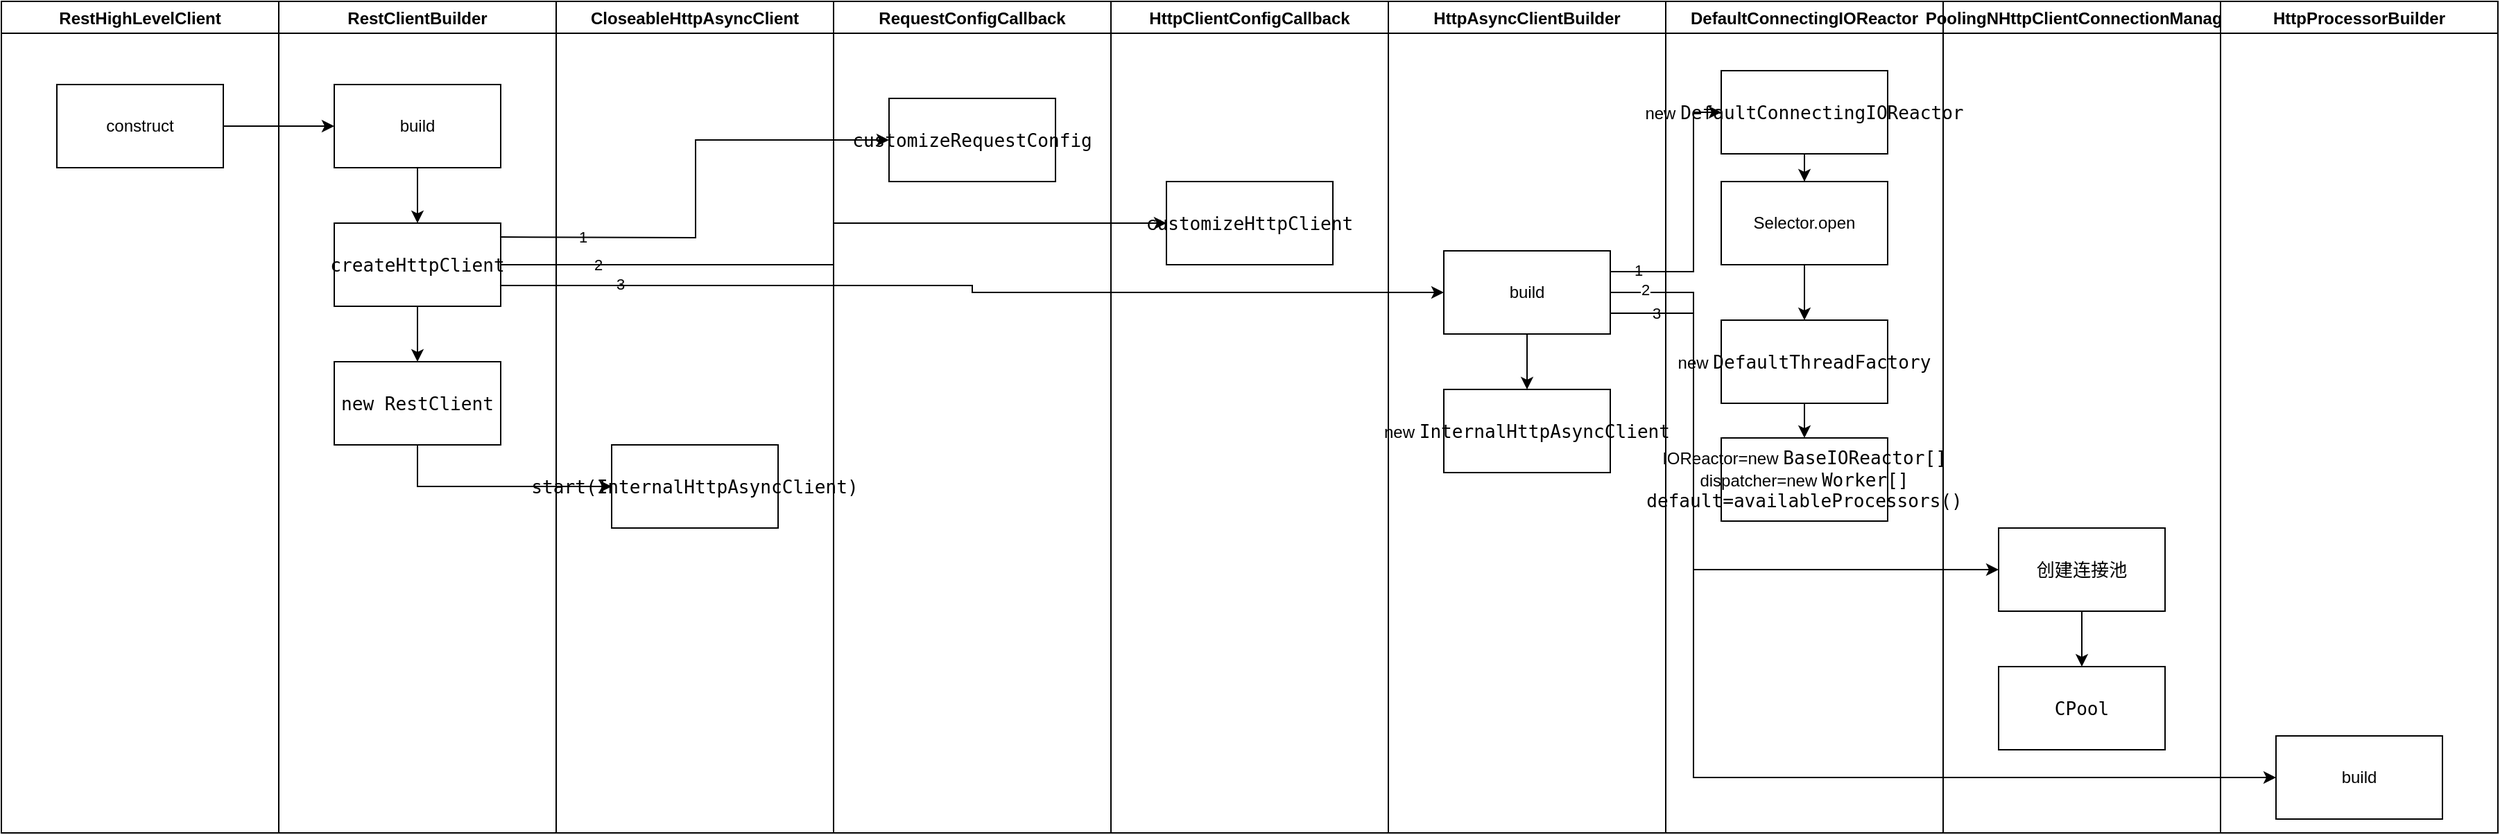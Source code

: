 <mxfile version="18.1.3" type="device"><diagram id="prtHgNgQTEPvFCAcTncT" name="Page-1"><mxGraphModel dx="1072" dy="691" grid="1" gridSize="10" guides="1" tooltips="1" connect="1" arrows="1" fold="1" page="1" pageScale="1" pageWidth="827" pageHeight="1169" math="0" shadow="0"><root><mxCell id="0"/><mxCell id="1" parent="0"/><mxCell id="BS_p1nwbxIsSmmgCfz28-18" value="RestHighLevelClient" style="swimlane;fontColor=default;labelBackgroundColor=none;" vertex="1" parent="1"><mxGeometry x="50" y="90" width="200" height="600" as="geometry"/></mxCell><mxCell id="BS_p1nwbxIsSmmgCfz28-19" value="construct" style="rounded=0;whiteSpace=wrap;html=1;fontColor=default;labelBackgroundColor=none;" vertex="1" parent="BS_p1nwbxIsSmmgCfz28-18"><mxGeometry x="40" y="60" width="120" height="60" as="geometry"/></mxCell><mxCell id="BS_p1nwbxIsSmmgCfz28-20" value="RestClientBuilder" style="swimlane;fontColor=default;labelBackgroundColor=none;" vertex="1" parent="1"><mxGeometry x="250" y="90" width="200" height="600" as="geometry"/></mxCell><mxCell id="BS_p1nwbxIsSmmgCfz28-21" value="build" style="rounded=0;whiteSpace=wrap;html=1;fontColor=default;labelBackgroundColor=none;" vertex="1" parent="BS_p1nwbxIsSmmgCfz28-20"><mxGeometry x="40" y="60" width="120" height="60" as="geometry"/></mxCell><mxCell id="BS_p1nwbxIsSmmgCfz28-23" value="&lt;pre style=&quot;font-family: &amp;quot;JetBrains Mono&amp;quot;, monospace; font-size: 9.8pt;&quot;&gt;&lt;span style=&quot;&quot;&gt;createHttpClient&lt;/span&gt;&lt;/pre&gt;" style="rounded=0;whiteSpace=wrap;html=1;fontColor=default;labelBackgroundColor=none;" vertex="1" parent="BS_p1nwbxIsSmmgCfz28-20"><mxGeometry x="40" y="160" width="120" height="60" as="geometry"/></mxCell><mxCell id="BS_p1nwbxIsSmmgCfz28-24" value="" style="edgeStyle=orthogonalEdgeStyle;rounded=0;orthogonalLoop=1;jettySize=auto;html=1;fontColor=default;labelBackgroundColor=none;" edge="1" parent="BS_p1nwbxIsSmmgCfz28-20" source="BS_p1nwbxIsSmmgCfz28-21" target="BS_p1nwbxIsSmmgCfz28-23"><mxGeometry relative="1" as="geometry"/></mxCell><mxCell id="BS_p1nwbxIsSmmgCfz28-25" value="&lt;pre style=&quot;font-family: &amp;quot;JetBrains Mono&amp;quot;, monospace; font-size: 9.8pt;&quot;&gt;&lt;span style=&quot;&quot;&gt;new &lt;/span&gt;RestClient&lt;/pre&gt;" style="rounded=0;whiteSpace=wrap;html=1;fontColor=default;labelBackgroundColor=none;" vertex="1" parent="BS_p1nwbxIsSmmgCfz28-20"><mxGeometry x="40" y="260" width="120" height="60" as="geometry"/></mxCell><mxCell id="BS_p1nwbxIsSmmgCfz28-26" value="" style="edgeStyle=orthogonalEdgeStyle;rounded=0;orthogonalLoop=1;jettySize=auto;html=1;fontColor=default;labelBackgroundColor=none;" edge="1" parent="BS_p1nwbxIsSmmgCfz28-20" source="BS_p1nwbxIsSmmgCfz28-23" target="BS_p1nwbxIsSmmgCfz28-25"><mxGeometry relative="1" as="geometry"/></mxCell><mxCell id="BS_p1nwbxIsSmmgCfz28-22" value="" style="edgeStyle=orthogonalEdgeStyle;rounded=0;orthogonalLoop=1;jettySize=auto;html=1;fontColor=default;labelBackgroundColor=none;" edge="1" parent="1" source="BS_p1nwbxIsSmmgCfz28-19" target="BS_p1nwbxIsSmmgCfz28-21"><mxGeometry relative="1" as="geometry"/></mxCell><mxCell id="BS_p1nwbxIsSmmgCfz28-27" value="CloseableHttpAsyncClient" style="swimlane;fontColor=default;labelBackgroundColor=none;" vertex="1" parent="1"><mxGeometry x="450" y="90" width="200" height="600" as="geometry"/></mxCell><mxCell id="BS_p1nwbxIsSmmgCfz28-31" value="&lt;pre style=&quot;font-family: &amp;quot;JetBrains Mono&amp;quot;, monospace; font-size: 9.8pt;&quot;&gt;&lt;font&gt;start(&lt;/font&gt;InternalHttpAsyncClient)&lt;/pre&gt;" style="rounded=0;whiteSpace=wrap;html=1;fontColor=default;labelBackgroundColor=none;" vertex="1" parent="BS_p1nwbxIsSmmgCfz28-27"><mxGeometry x="40" y="320" width="120" height="60" as="geometry"/></mxCell><mxCell id="BS_p1nwbxIsSmmgCfz28-34" value="" style="edgeStyle=orthogonalEdgeStyle;rounded=0;orthogonalLoop=1;jettySize=auto;html=1;entryX=0;entryY=0.5;entryDx=0;entryDy=0;exitX=0.5;exitY=1;exitDx=0;exitDy=0;fontColor=default;labelBackgroundColor=none;" edge="1" parent="1" source="BS_p1nwbxIsSmmgCfz28-25" target="BS_p1nwbxIsSmmgCfz28-31"><mxGeometry relative="1" as="geometry"><mxPoint x="350" y="440" as="targetPoint"/></mxGeometry></mxCell><mxCell id="BS_p1nwbxIsSmmgCfz28-35" value="RequestConfigCallback" style="swimlane;fontColor=default;labelBackgroundColor=none;" vertex="1" parent="1"><mxGeometry x="650" y="90" width="200" height="600" as="geometry"/></mxCell><mxCell id="BS_p1nwbxIsSmmgCfz28-36" value="&lt;pre style=&quot;font-family: &amp;quot;JetBrains Mono&amp;quot;, monospace; font-size: 9.8pt;&quot;&gt;&lt;pre style=&quot;font-family: &amp;quot;JetBrains Mono&amp;quot;, monospace; font-size: 9.8pt;&quot;&gt;&lt;span style=&quot;&quot;&gt;customizeRequestConfig&lt;/span&gt;&lt;/pre&gt;&lt;/pre&gt;" style="rounded=0;whiteSpace=wrap;html=1;fontColor=default;labelBackgroundColor=none;" vertex="1" parent="BS_p1nwbxIsSmmgCfz28-35"><mxGeometry x="40" y="70" width="120" height="60" as="geometry"/></mxCell><mxCell id="BS_p1nwbxIsSmmgCfz28-37" value="" style="edgeStyle=orthogonalEdgeStyle;rounded=0;orthogonalLoop=1;jettySize=auto;html=1;entryX=0;entryY=0.5;entryDx=0;entryDy=0;fontColor=default;labelBackgroundColor=none;" edge="1" parent="1" target="BS_p1nwbxIsSmmgCfz28-36"><mxGeometry relative="1" as="geometry"><mxPoint x="410" y="260" as="sourcePoint"/></mxGeometry></mxCell><mxCell id="BS_p1nwbxIsSmmgCfz28-44" value="1" style="edgeLabel;html=1;align=center;verticalAlign=middle;resizable=0;points=[];fontColor=default;labelBackgroundColor=none;" vertex="1" connectable="0" parent="BS_p1nwbxIsSmmgCfz28-37"><mxGeometry x="-0.662" relative="1" as="geometry"><mxPoint as="offset"/></mxGeometry></mxCell><mxCell id="BS_p1nwbxIsSmmgCfz28-38" value="HttpClientConfigCallback" style="swimlane;labelBackgroundColor=none;fontColor=default;" vertex="1" parent="1"><mxGeometry x="850" y="90" width="200" height="600" as="geometry"/></mxCell><mxCell id="BS_p1nwbxIsSmmgCfz28-40" value="&lt;pre style=&quot;font-family: &amp;quot;JetBrains Mono&amp;quot;, monospace; font-size: 9.8pt;&quot;&gt;&lt;span style=&quot;&quot;&gt;customizeHttpClient&lt;/span&gt;&lt;/pre&gt;" style="rounded=0;whiteSpace=wrap;html=1;fontColor=default;labelBackgroundColor=none;" vertex="1" parent="BS_p1nwbxIsSmmgCfz28-38"><mxGeometry x="40" y="130" width="120" height="60" as="geometry"/></mxCell><mxCell id="BS_p1nwbxIsSmmgCfz28-39" style="edgeStyle=orthogonalEdgeStyle;rounded=0;orthogonalLoop=1;jettySize=auto;html=1;entryX=0;entryY=0.5;entryDx=0;entryDy=0;exitX=1;exitY=0.5;exitDx=0;exitDy=0;fontColor=default;labelBackgroundColor=none;" edge="1" parent="1" source="BS_p1nwbxIsSmmgCfz28-23" target="BS_p1nwbxIsSmmgCfz28-40"><mxGeometry relative="1" as="geometry"><mxPoint x="920" y="295.316" as="targetPoint"/><mxPoint x="420" y="300" as="sourcePoint"/></mxGeometry></mxCell><mxCell id="BS_p1nwbxIsSmmgCfz28-45" value="2" style="edgeLabel;html=1;align=center;verticalAlign=middle;resizable=0;points=[];fontColor=default;labelBackgroundColor=none;" vertex="1" connectable="0" parent="BS_p1nwbxIsSmmgCfz28-39"><mxGeometry x="-0.727" relative="1" as="geometry"><mxPoint as="offset"/></mxGeometry></mxCell><mxCell id="BS_p1nwbxIsSmmgCfz28-41" value="HttpAsyncClientBuilder" style="swimlane;fontColor=default;labelBackgroundColor=none;" vertex="1" parent="1"><mxGeometry x="1050" y="90" width="200" height="600" as="geometry"/></mxCell><mxCell id="BS_p1nwbxIsSmmgCfz28-43" value="build" style="rounded=0;whiteSpace=wrap;html=1;fontColor=default;labelBackgroundColor=none;" vertex="1" parent="BS_p1nwbxIsSmmgCfz28-41"><mxGeometry x="40" y="180" width="120" height="60" as="geometry"/></mxCell><mxCell id="BS_p1nwbxIsSmmgCfz28-85" value="new&amp;nbsp;&lt;span style=&quot;font-family: &amp;quot;JetBrains Mono&amp;quot;, monospace; font-size: 9.8pt;&quot;&gt;InternalHttpAsyncClient&lt;/span&gt;" style="rounded=0;whiteSpace=wrap;html=1;fontColor=default;labelBackgroundColor=none;" vertex="1" parent="BS_p1nwbxIsSmmgCfz28-41"><mxGeometry x="40" y="280" width="120" height="60" as="geometry"/></mxCell><mxCell id="BS_p1nwbxIsSmmgCfz28-86" value="" style="edgeStyle=orthogonalEdgeStyle;rounded=0;orthogonalLoop=1;jettySize=auto;html=1;fontColor=default;labelBackgroundColor=none;" edge="1" parent="BS_p1nwbxIsSmmgCfz28-41" source="BS_p1nwbxIsSmmgCfz28-43" target="BS_p1nwbxIsSmmgCfz28-85"><mxGeometry relative="1" as="geometry"/></mxCell><mxCell id="BS_p1nwbxIsSmmgCfz28-42" style="edgeStyle=orthogonalEdgeStyle;rounded=0;orthogonalLoop=1;jettySize=auto;html=1;exitX=1;exitY=0.75;exitDx=0;exitDy=0;entryX=0;entryY=0.5;entryDx=0;entryDy=0;fontColor=default;labelBackgroundColor=none;" edge="1" parent="1" source="BS_p1nwbxIsSmmgCfz28-23" target="BS_p1nwbxIsSmmgCfz28-43"><mxGeometry relative="1" as="geometry"><mxPoint x="1110" y="300" as="targetPoint"/></mxGeometry></mxCell><mxCell id="BS_p1nwbxIsSmmgCfz28-46" value="3" style="edgeLabel;html=1;align=center;verticalAlign=middle;resizable=0;points=[];fontColor=default;labelBackgroundColor=none;" vertex="1" connectable="0" parent="BS_p1nwbxIsSmmgCfz28-42"><mxGeometry x="-0.75" y="1" relative="1" as="geometry"><mxPoint as="offset"/></mxGeometry></mxCell><mxCell id="BS_p1nwbxIsSmmgCfz28-47" value="DefaultConnectingIOReactor" style="swimlane;fontColor=default;labelBackgroundColor=none;" vertex="1" parent="1"><mxGeometry x="1250" y="90" width="200" height="600" as="geometry"/></mxCell><mxCell id="BS_p1nwbxIsSmmgCfz28-50" value="new&amp;nbsp;&lt;span style=&quot;font-family: &amp;quot;JetBrains Mono&amp;quot;, monospace; font-size: 9.8pt;&quot;&gt;DefaultConnectingIOReactor&lt;/span&gt;" style="rounded=0;whiteSpace=wrap;html=1;fontColor=default;labelBackgroundColor=none;" vertex="1" parent="BS_p1nwbxIsSmmgCfz28-47"><mxGeometry x="40" y="50" width="120" height="60" as="geometry"/></mxCell><mxCell id="BS_p1nwbxIsSmmgCfz28-52" value="Selector.open" style="whiteSpace=wrap;html=1;rounded=0;fontColor=default;labelBackgroundColor=none;" vertex="1" parent="BS_p1nwbxIsSmmgCfz28-47"><mxGeometry x="40" y="130" width="120" height="60" as="geometry"/></mxCell><mxCell id="BS_p1nwbxIsSmmgCfz28-53" value="" style="edgeStyle=orthogonalEdgeStyle;rounded=0;orthogonalLoop=1;jettySize=auto;html=1;fontColor=default;labelBackgroundColor=none;" edge="1" parent="BS_p1nwbxIsSmmgCfz28-47" source="BS_p1nwbxIsSmmgCfz28-50" target="BS_p1nwbxIsSmmgCfz28-52"><mxGeometry relative="1" as="geometry"/></mxCell><mxCell id="BS_p1nwbxIsSmmgCfz28-54" value="new&amp;nbsp;&lt;span style=&quot;font-family: &amp;quot;JetBrains Mono&amp;quot;, monospace; font-size: 9.8pt;&quot;&gt;DefaultThreadFactory&lt;/span&gt;" style="whiteSpace=wrap;html=1;rounded=0;fontColor=default;labelBackgroundColor=none;" vertex="1" parent="BS_p1nwbxIsSmmgCfz28-47"><mxGeometry x="40" y="230" width="120" height="60" as="geometry"/></mxCell><mxCell id="BS_p1nwbxIsSmmgCfz28-55" value="" style="edgeStyle=orthogonalEdgeStyle;rounded=0;orthogonalLoop=1;jettySize=auto;html=1;fontColor=default;labelBackgroundColor=none;" edge="1" parent="BS_p1nwbxIsSmmgCfz28-47" source="BS_p1nwbxIsSmmgCfz28-52" target="BS_p1nwbxIsSmmgCfz28-54"><mxGeometry relative="1" as="geometry"/></mxCell><mxCell id="BS_p1nwbxIsSmmgCfz28-56" value="IOReactor=new&amp;nbsp;&lt;span style=&quot;font-family: &amp;quot;JetBrains Mono&amp;quot;, monospace; font-size: 9.8pt;&quot;&gt;BaseIOReactor[]&lt;/span&gt;&lt;br&gt;dispatcher=new&amp;nbsp;&lt;span style=&quot;font-family: &amp;quot;JetBrains Mono&amp;quot;, monospace; font-size: 9.8pt;&quot;&gt;Worker[]&lt;br&gt;default=&lt;/span&gt;&lt;span style=&quot;font-family: &amp;quot;JetBrains Mono&amp;quot;, monospace; font-size: 9.8pt;&quot;&gt;availableProcessors()&lt;br&gt;&lt;/span&gt;" style="whiteSpace=wrap;html=1;rounded=0;fontColor=default;labelBackgroundColor=none;" vertex="1" parent="BS_p1nwbxIsSmmgCfz28-47"><mxGeometry x="40" y="315" width="120" height="60" as="geometry"/></mxCell><mxCell id="BS_p1nwbxIsSmmgCfz28-57" value="" style="edgeStyle=orthogonalEdgeStyle;rounded=0;orthogonalLoop=1;jettySize=auto;html=1;fontColor=default;labelBackgroundColor=none;" edge="1" parent="BS_p1nwbxIsSmmgCfz28-47" source="BS_p1nwbxIsSmmgCfz28-54" target="BS_p1nwbxIsSmmgCfz28-56"><mxGeometry relative="1" as="geometry"/></mxCell><mxCell id="BS_p1nwbxIsSmmgCfz28-51" value="" style="edgeStyle=orthogonalEdgeStyle;rounded=0;orthogonalLoop=1;jettySize=auto;html=1;entryX=0;entryY=0.5;entryDx=0;entryDy=0;exitX=1;exitY=0.25;exitDx=0;exitDy=0;fontColor=default;labelBackgroundColor=none;" edge="1" parent="1" source="BS_p1nwbxIsSmmgCfz28-43" target="BS_p1nwbxIsSmmgCfz28-50"><mxGeometry relative="1" as="geometry"><Array as="points"><mxPoint x="1270" y="285"/><mxPoint x="1270" y="170"/></Array></mxGeometry></mxCell><mxCell id="BS_p1nwbxIsSmmgCfz28-75" value="1" style="edgeLabel;html=1;align=center;verticalAlign=middle;resizable=0;points=[];fontColor=default;labelBackgroundColor=none;" vertex="1" connectable="0" parent="BS_p1nwbxIsSmmgCfz28-51"><mxGeometry x="-0.798" y="1" relative="1" as="geometry"><mxPoint as="offset"/></mxGeometry></mxCell><mxCell id="BS_p1nwbxIsSmmgCfz28-71" value="PoolingNHttpClientConnectionManager" style="swimlane;fontColor=default;labelBackgroundColor=none;" vertex="1" parent="1"><mxGeometry x="1450" y="90" width="200" height="600" as="geometry"/></mxCell><mxCell id="BS_p1nwbxIsSmmgCfz28-73" value="&lt;span style=&quot;font-family: &amp;quot;JetBrains Mono&amp;quot;, monospace; font-size: 9.8pt;&quot;&gt;创建连接池&lt;br&gt;&lt;/span&gt;" style="rounded=0;whiteSpace=wrap;html=1;fontColor=default;labelBackgroundColor=none;" vertex="1" parent="BS_p1nwbxIsSmmgCfz28-71"><mxGeometry x="40" y="380" width="120" height="60" as="geometry"/></mxCell><mxCell id="BS_p1nwbxIsSmmgCfz28-77" value="&lt;pre style=&quot;font-family: &amp;quot;JetBrains Mono&amp;quot;, monospace; font-size: 9.8pt;&quot;&gt;CPool&lt;/pre&gt;" style="rounded=0;whiteSpace=wrap;html=1;fontColor=default;labelBackgroundColor=none;" vertex="1" parent="BS_p1nwbxIsSmmgCfz28-71"><mxGeometry x="40" y="480" width="120" height="60" as="geometry"/></mxCell><mxCell id="BS_p1nwbxIsSmmgCfz28-78" value="" style="edgeStyle=orthogonalEdgeStyle;rounded=0;orthogonalLoop=1;jettySize=auto;html=1;fontColor=default;labelBackgroundColor=none;" edge="1" parent="BS_p1nwbxIsSmmgCfz28-71" source="BS_p1nwbxIsSmmgCfz28-73" target="BS_p1nwbxIsSmmgCfz28-77"><mxGeometry relative="1" as="geometry"/></mxCell><mxCell id="BS_p1nwbxIsSmmgCfz28-79" style="edgeStyle=orthogonalEdgeStyle;rounded=0;orthogonalLoop=1;jettySize=auto;html=1;exitX=1;exitY=0.75;exitDx=0;exitDy=0;entryX=0;entryY=0.5;entryDx=0;entryDy=0;fontColor=default;labelBackgroundColor=none;" edge="1" parent="1" source="BS_p1nwbxIsSmmgCfz28-43" target="BS_p1nwbxIsSmmgCfz28-81"><mxGeometry relative="1" as="geometry"><mxPoint x="1710" y="350" as="targetPoint"/><Array as="points"><mxPoint x="1270" y="315"/><mxPoint x="1270" y="650"/></Array></mxGeometry></mxCell><mxCell id="BS_p1nwbxIsSmmgCfz28-82" value="3" style="edgeLabel;html=1;align=center;verticalAlign=middle;resizable=0;points=[];fontColor=default;labelBackgroundColor=none;" vertex="1" connectable="0" parent="BS_p1nwbxIsSmmgCfz28-79"><mxGeometry x="-0.92" relative="1" as="geometry"><mxPoint as="offset"/></mxGeometry></mxCell><mxCell id="BS_p1nwbxIsSmmgCfz28-80" value="HttpProcessorBuilder" style="swimlane;fontColor=default;labelBackgroundColor=none;" vertex="1" parent="1"><mxGeometry x="1650" y="90" width="200" height="600" as="geometry"/></mxCell><mxCell id="BS_p1nwbxIsSmmgCfz28-81" value="build" style="rounded=0;whiteSpace=wrap;html=1;fontColor=default;labelBackgroundColor=none;" vertex="1" parent="BS_p1nwbxIsSmmgCfz28-80"><mxGeometry x="40" y="530" width="120" height="60" as="geometry"/></mxCell><mxCell id="BS_p1nwbxIsSmmgCfz28-88" style="edgeStyle=orthogonalEdgeStyle;rounded=0;orthogonalLoop=1;jettySize=auto;html=1;exitX=1;exitY=0.5;exitDx=0;exitDy=0;entryX=0;entryY=0.5;entryDx=0;entryDy=0;labelBackgroundColor=none;fontColor=default;" edge="1" parent="1" source="BS_p1nwbxIsSmmgCfz28-43" target="BS_p1nwbxIsSmmgCfz28-73"><mxGeometry relative="1" as="geometry"><Array as="points"><mxPoint x="1270" y="300"/><mxPoint x="1270" y="500"/></Array></mxGeometry></mxCell><mxCell id="BS_p1nwbxIsSmmgCfz28-89" value="2" style="edgeLabel;html=1;align=center;verticalAlign=middle;resizable=0;points=[];fontColor=default;" vertex="1" connectable="0" parent="BS_p1nwbxIsSmmgCfz28-88"><mxGeometry x="-0.896" y="2" relative="1" as="geometry"><mxPoint as="offset"/></mxGeometry></mxCell></root></mxGraphModel></diagram></mxfile>